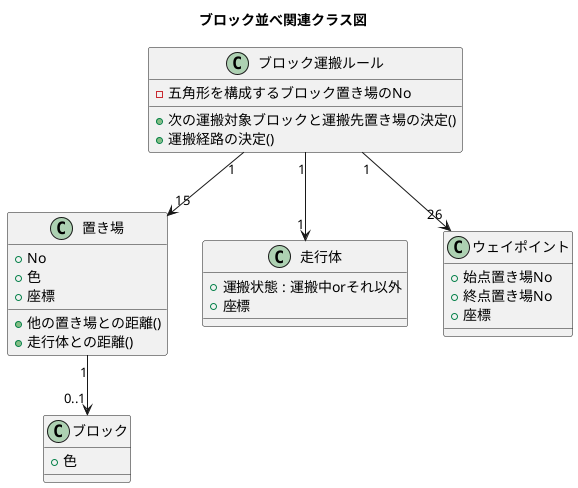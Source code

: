 @startuml

title ブロック並べ関連クラス図

Class ブロック運搬ルール{
	-五角形を構成するブロック置き場のNo
	+次の運搬対象ブロックと運搬先置き場の決定()
	+運搬経路の決定()
}

class 置き場{
	+No
	+ 色
	+座標
	+他の置き場との距離()
	+走行体との距離()
}

class 走行体{
	+運搬状態 : 運搬中orそれ以外
	+座標
}

class ブロック{
	+ 色
}

class ウェイポイント{
	+始点置き場No
	+終点置き場No
	+座標
}

ブロック運搬ルール "1" --> "15" 置き場
ブロック運搬ルール "1" --> "1" 走行体
ブロック運搬ルール "1" --> "26" ウェイポイント
置き場 "1" --> "0..1"ブロック


@enduml